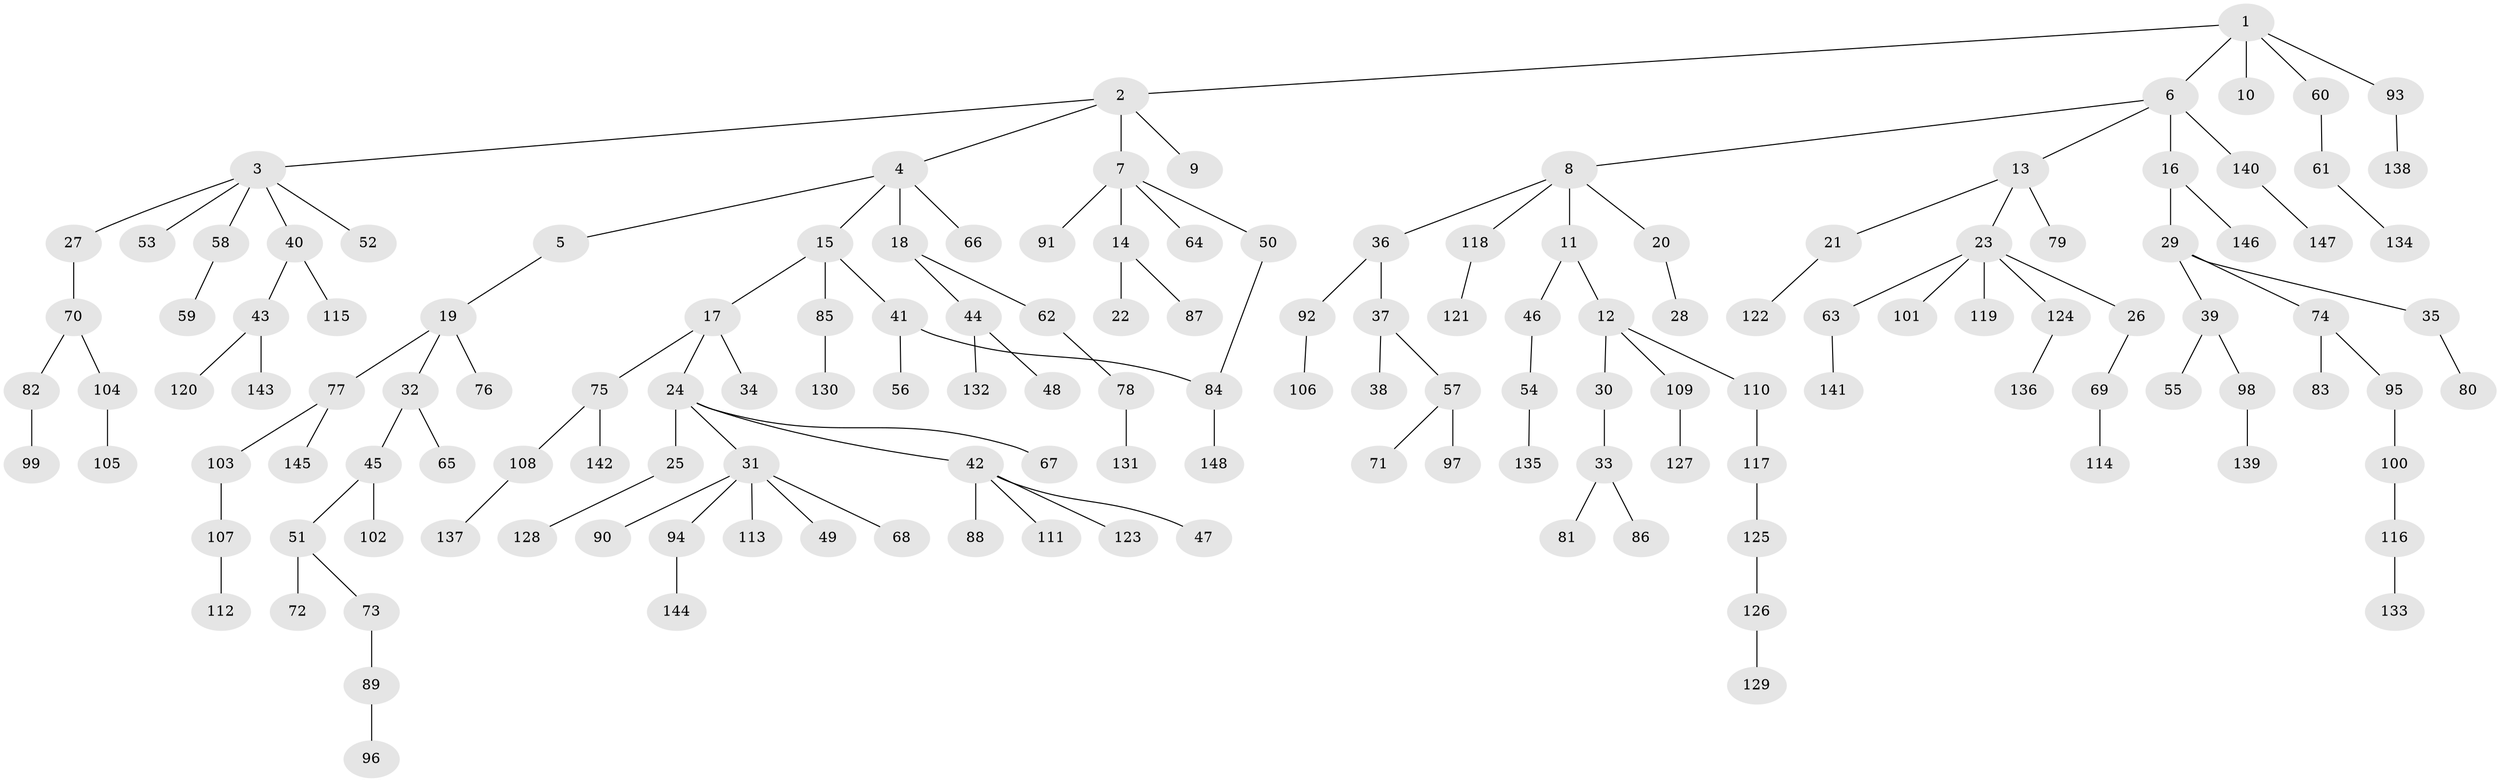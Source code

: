 // Generated by graph-tools (version 1.1) at 2025/13/03/09/25 04:13:17]
// undirected, 148 vertices, 148 edges
graph export_dot {
graph [start="1"]
  node [color=gray90,style=filled];
  1;
  2;
  3;
  4;
  5;
  6;
  7;
  8;
  9;
  10;
  11;
  12;
  13;
  14;
  15;
  16;
  17;
  18;
  19;
  20;
  21;
  22;
  23;
  24;
  25;
  26;
  27;
  28;
  29;
  30;
  31;
  32;
  33;
  34;
  35;
  36;
  37;
  38;
  39;
  40;
  41;
  42;
  43;
  44;
  45;
  46;
  47;
  48;
  49;
  50;
  51;
  52;
  53;
  54;
  55;
  56;
  57;
  58;
  59;
  60;
  61;
  62;
  63;
  64;
  65;
  66;
  67;
  68;
  69;
  70;
  71;
  72;
  73;
  74;
  75;
  76;
  77;
  78;
  79;
  80;
  81;
  82;
  83;
  84;
  85;
  86;
  87;
  88;
  89;
  90;
  91;
  92;
  93;
  94;
  95;
  96;
  97;
  98;
  99;
  100;
  101;
  102;
  103;
  104;
  105;
  106;
  107;
  108;
  109;
  110;
  111;
  112;
  113;
  114;
  115;
  116;
  117;
  118;
  119;
  120;
  121;
  122;
  123;
  124;
  125;
  126;
  127;
  128;
  129;
  130;
  131;
  132;
  133;
  134;
  135;
  136;
  137;
  138;
  139;
  140;
  141;
  142;
  143;
  144;
  145;
  146;
  147;
  148;
  1 -- 2;
  1 -- 6;
  1 -- 10;
  1 -- 60;
  1 -- 93;
  2 -- 3;
  2 -- 4;
  2 -- 7;
  2 -- 9;
  3 -- 27;
  3 -- 40;
  3 -- 52;
  3 -- 53;
  3 -- 58;
  4 -- 5;
  4 -- 15;
  4 -- 18;
  4 -- 66;
  5 -- 19;
  6 -- 8;
  6 -- 13;
  6 -- 16;
  6 -- 140;
  7 -- 14;
  7 -- 50;
  7 -- 64;
  7 -- 91;
  8 -- 11;
  8 -- 20;
  8 -- 36;
  8 -- 118;
  11 -- 12;
  11 -- 46;
  12 -- 30;
  12 -- 109;
  12 -- 110;
  13 -- 21;
  13 -- 23;
  13 -- 79;
  14 -- 22;
  14 -- 87;
  15 -- 17;
  15 -- 41;
  15 -- 85;
  16 -- 29;
  16 -- 146;
  17 -- 24;
  17 -- 34;
  17 -- 75;
  18 -- 44;
  18 -- 62;
  19 -- 32;
  19 -- 76;
  19 -- 77;
  20 -- 28;
  21 -- 122;
  23 -- 26;
  23 -- 63;
  23 -- 101;
  23 -- 119;
  23 -- 124;
  24 -- 25;
  24 -- 31;
  24 -- 42;
  24 -- 67;
  25 -- 128;
  26 -- 69;
  27 -- 70;
  29 -- 35;
  29 -- 39;
  29 -- 74;
  30 -- 33;
  31 -- 49;
  31 -- 68;
  31 -- 90;
  31 -- 94;
  31 -- 113;
  32 -- 45;
  32 -- 65;
  33 -- 81;
  33 -- 86;
  35 -- 80;
  36 -- 37;
  36 -- 92;
  37 -- 38;
  37 -- 57;
  39 -- 55;
  39 -- 98;
  40 -- 43;
  40 -- 115;
  41 -- 56;
  41 -- 84;
  42 -- 47;
  42 -- 88;
  42 -- 111;
  42 -- 123;
  43 -- 120;
  43 -- 143;
  44 -- 48;
  44 -- 132;
  45 -- 51;
  45 -- 102;
  46 -- 54;
  50 -- 84;
  51 -- 72;
  51 -- 73;
  54 -- 135;
  57 -- 71;
  57 -- 97;
  58 -- 59;
  60 -- 61;
  61 -- 134;
  62 -- 78;
  63 -- 141;
  69 -- 114;
  70 -- 82;
  70 -- 104;
  73 -- 89;
  74 -- 83;
  74 -- 95;
  75 -- 108;
  75 -- 142;
  77 -- 103;
  77 -- 145;
  78 -- 131;
  82 -- 99;
  84 -- 148;
  85 -- 130;
  89 -- 96;
  92 -- 106;
  93 -- 138;
  94 -- 144;
  95 -- 100;
  98 -- 139;
  100 -- 116;
  103 -- 107;
  104 -- 105;
  107 -- 112;
  108 -- 137;
  109 -- 127;
  110 -- 117;
  116 -- 133;
  117 -- 125;
  118 -- 121;
  124 -- 136;
  125 -- 126;
  126 -- 129;
  140 -- 147;
}
